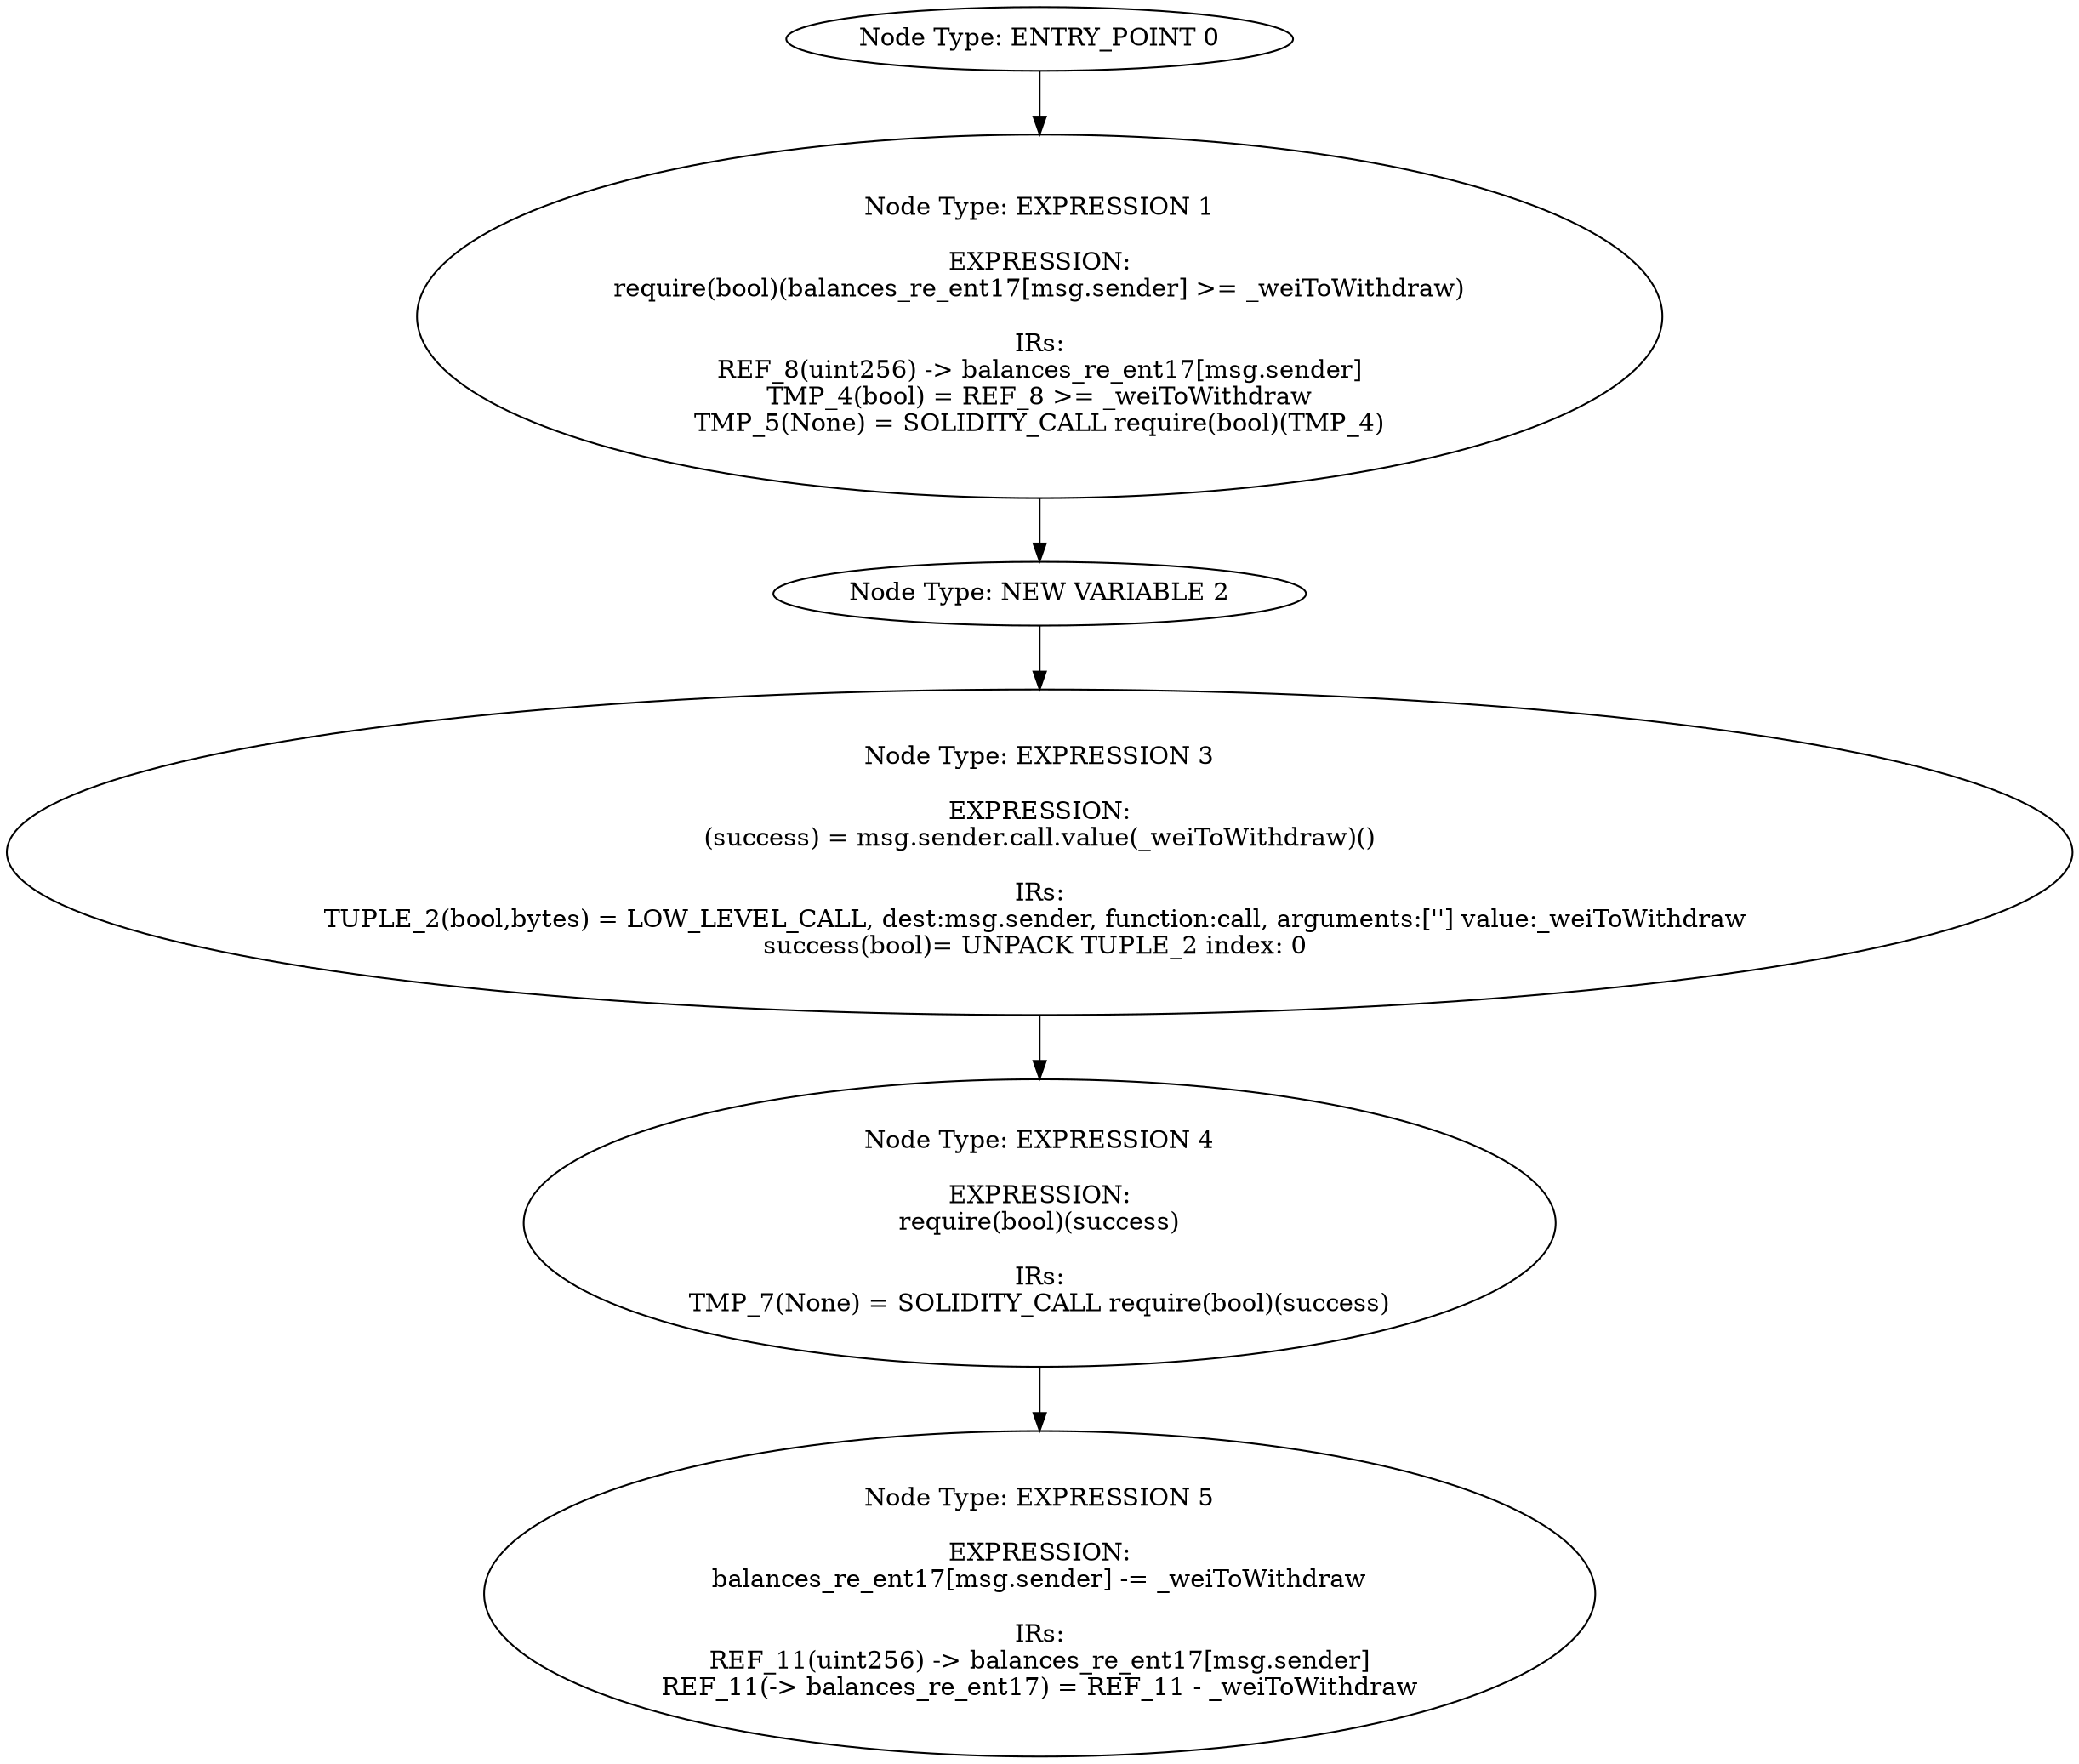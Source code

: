 digraph{
0[label="Node Type: ENTRY_POINT 0
"];
0->1;
1[label="Node Type: EXPRESSION 1

EXPRESSION:
require(bool)(balances_re_ent17[msg.sender] >= _weiToWithdraw)

IRs:
REF_8(uint256) -> balances_re_ent17[msg.sender]
TMP_4(bool) = REF_8 >= _weiToWithdraw
TMP_5(None) = SOLIDITY_CALL require(bool)(TMP_4)"];
1->2;
2[label="Node Type: NEW VARIABLE 2
"];
2->3;
3[label="Node Type: EXPRESSION 3

EXPRESSION:
(success) = msg.sender.call.value(_weiToWithdraw)()

IRs:
TUPLE_2(bool,bytes) = LOW_LEVEL_CALL, dest:msg.sender, function:call, arguments:[''] value:_weiToWithdraw 
success(bool)= UNPACK TUPLE_2 index: 0 "];
3->4;
4[label="Node Type: EXPRESSION 4

EXPRESSION:
require(bool)(success)

IRs:
TMP_7(None) = SOLIDITY_CALL require(bool)(success)"];
4->5;
5[label="Node Type: EXPRESSION 5

EXPRESSION:
balances_re_ent17[msg.sender] -= _weiToWithdraw

IRs:
REF_11(uint256) -> balances_re_ent17[msg.sender]
REF_11(-> balances_re_ent17) = REF_11 - _weiToWithdraw"];
}
